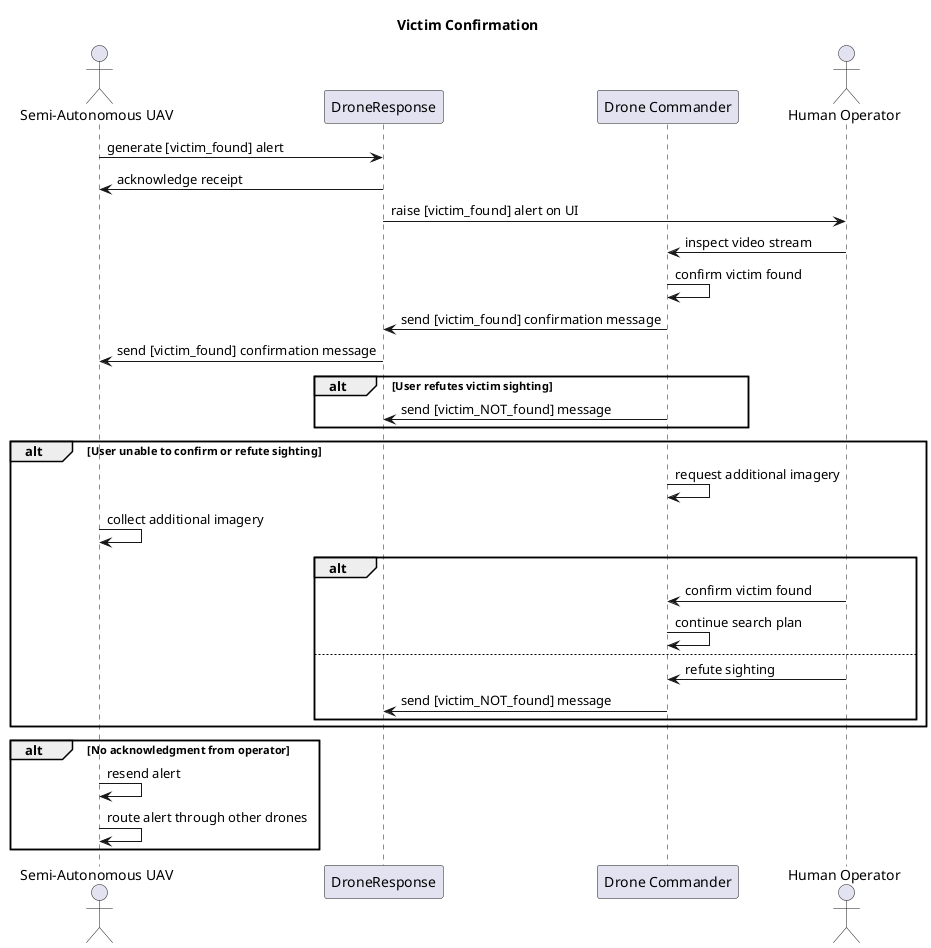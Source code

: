 @startuml
title "Victim Confirmation"

actor "Semi-Autonomous UAV" as UAV
participant "DroneResponse" as Response
participant "Drone Commander" as Commander
actor "Human Operator" as Operator

UAV -> Response: generate [victim_found] alert
Response -> UAV: acknowledge receipt
Response -> Operator: raise [victim_found] alert on UI
Operator -> Commander: inspect video stream
Commander -> Commander: confirm victim found
Commander -> Response: send [victim_found] confirmation message
Response -> UAV: send [victim_found] confirmation message

alt User refutes victim sighting
    Commander -> Response: send [victim_NOT_found] message
end

alt User unable to confirm or refute sighting
    Commander -> Commander: request additional imagery
    UAV -> UAV: collect additional imagery
    alt
        Operator -> Commander: confirm victim found
        Commander -> Commander: continue search plan
    else
        Operator -> Commander: refute sighting
        Commander -> Response: send [victim_NOT_found] message
    end
end

alt No acknowledgment from operator
    UAV -> UAV: resend alert
    UAV -> UAV: route alert through other drones
end

@enduml
